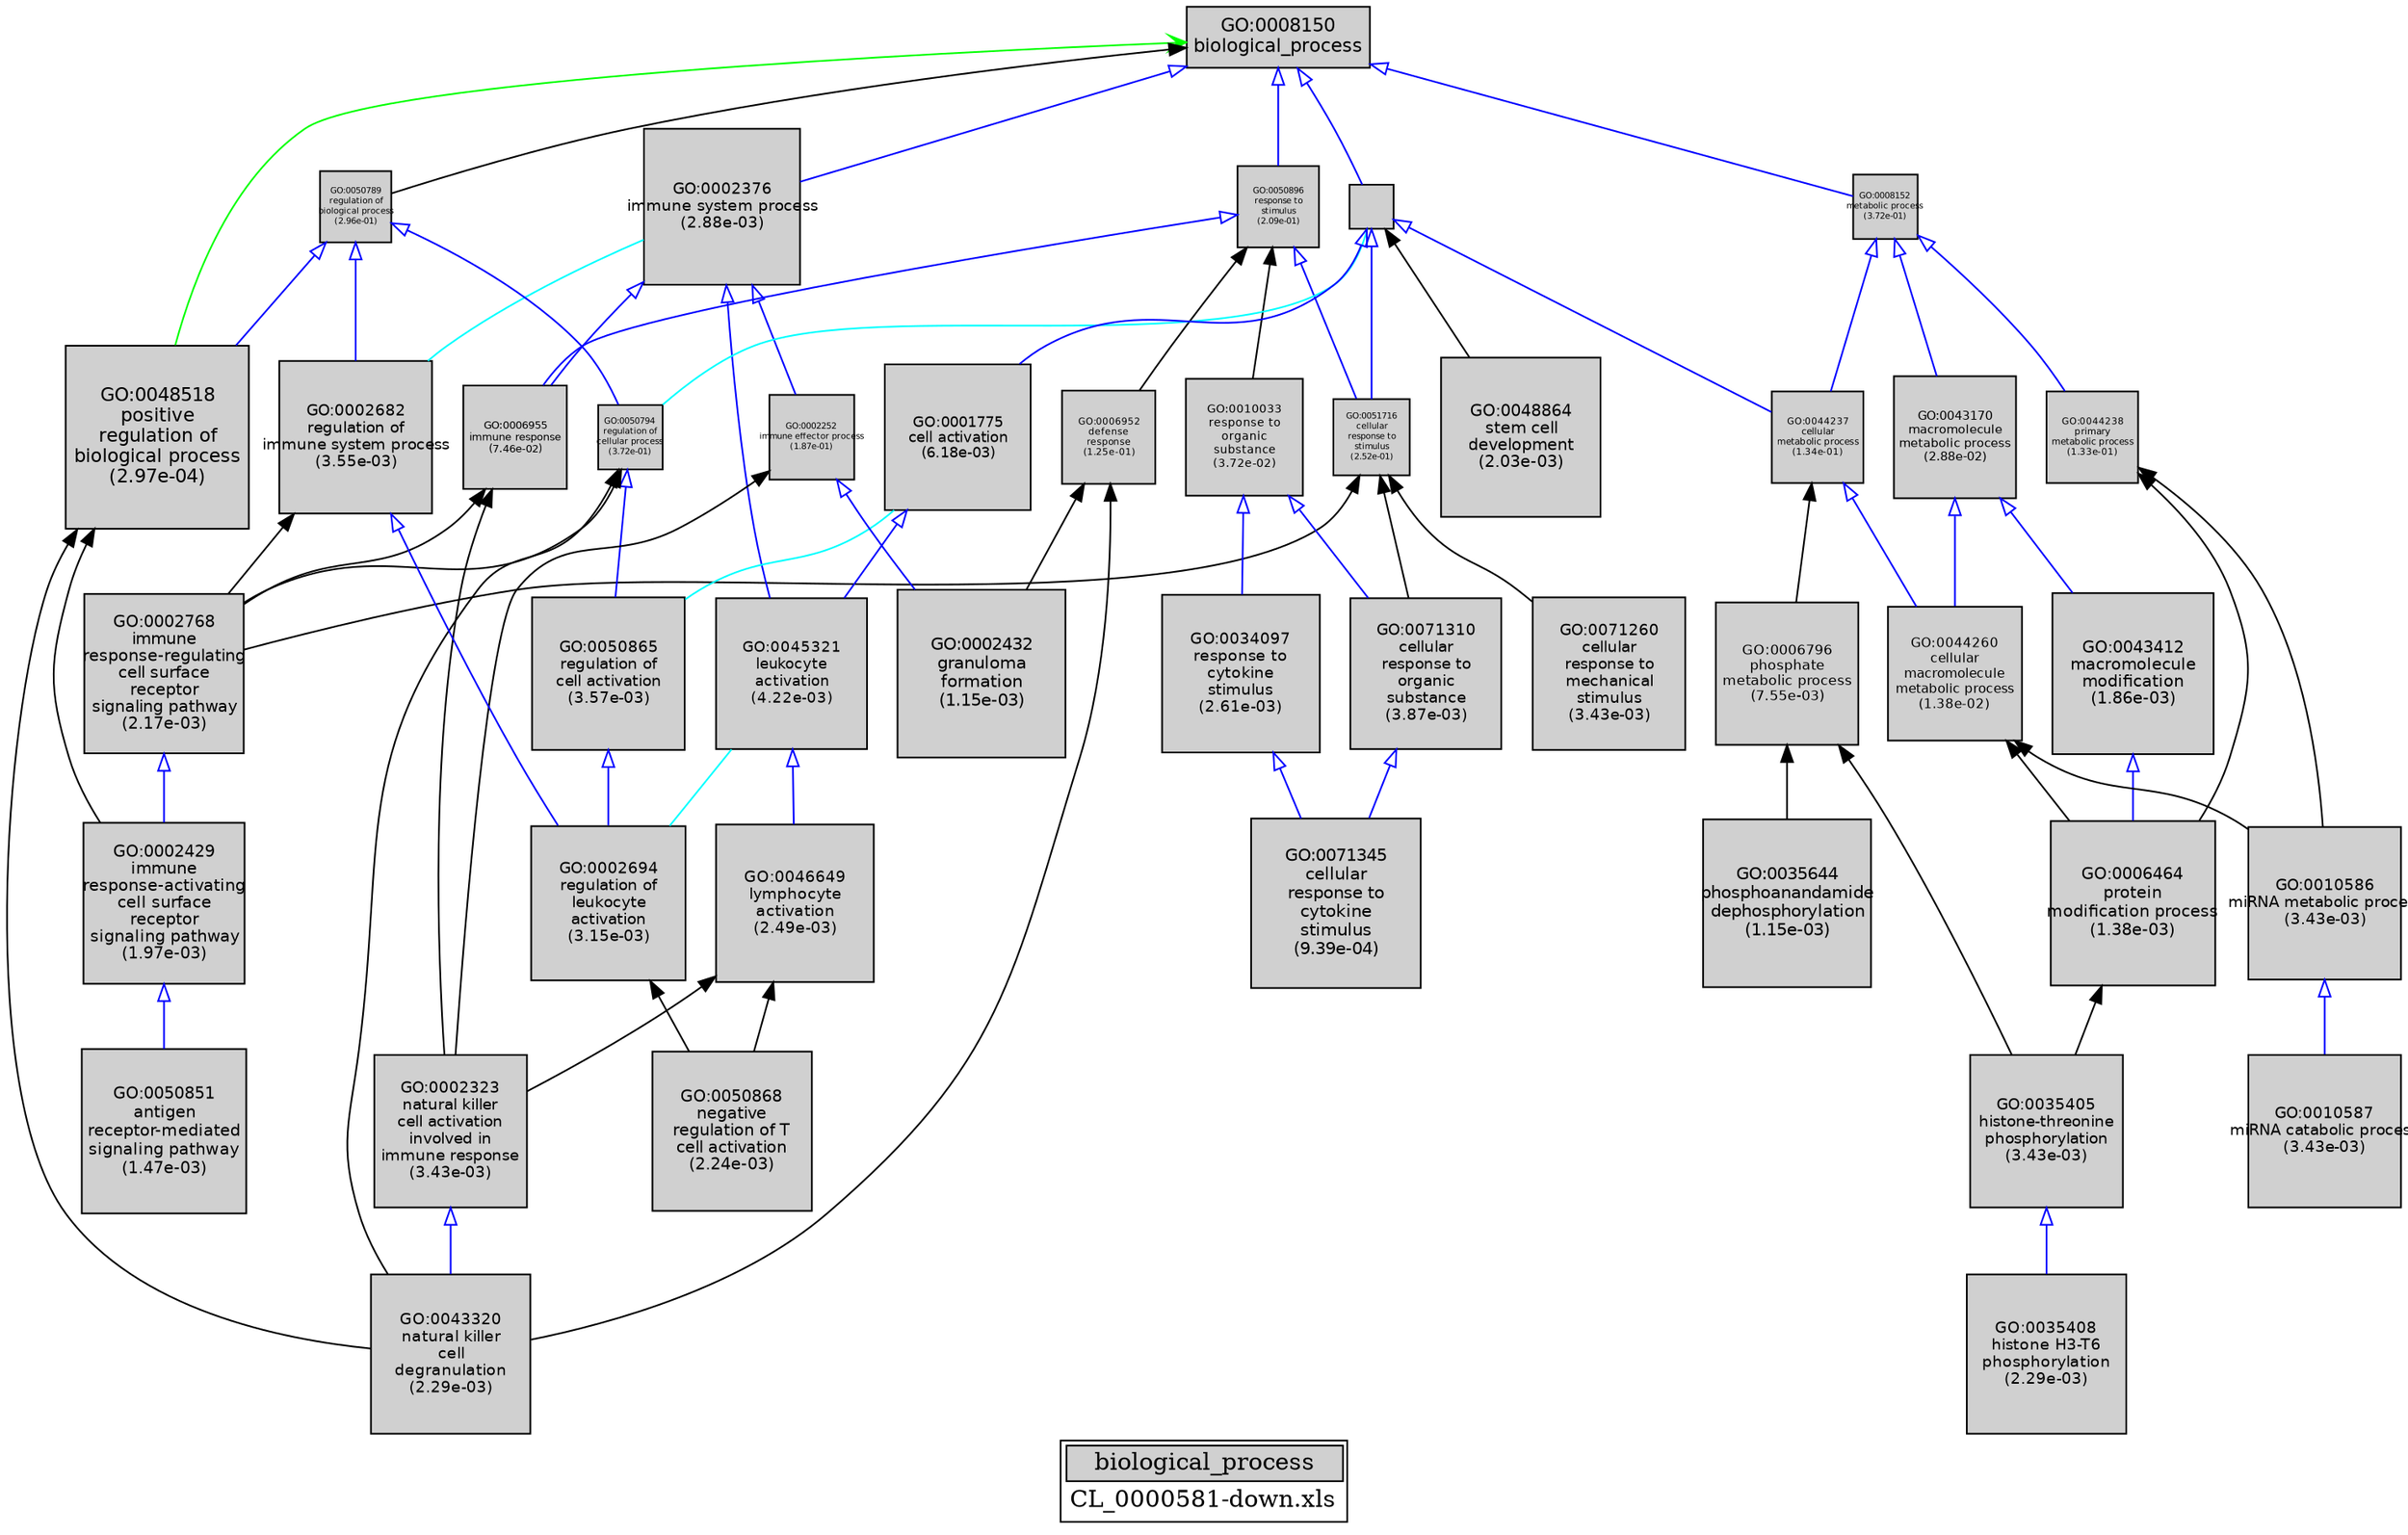 digraph "biological_process" {
graph [ bgcolor = "#FFFFFF", label = <<TABLE COLOR="black" BGCOLOR="white"><TR><TD COLSPAN="2" BGCOLOR="#D0D0D0"><FONT COLOR="black">biological_process</FONT></TD></TR><TR><TD BORDER="0">CL_0000581-down.xls</TD></TR></TABLE>> ];
node [ fontname = "Helvetica" ];

subgraph "nodes" {

node [ style = "filled", fixedsize = "true", width = 1, shape = "box", fontsize = 9, fillcolor = "#D0D0D0", fontcolor = "black", color = "black" ];

"GO:0048518" [ URL = "#GO:0048518", label = <<TABLE BORDER="0"><TR><TD>GO:0048518<BR/>positive<BR/>regulation of<BR/>biological process<BR/>(2.97e-04)</TD></TR></TABLE>>, width = 1.5, shape = "box", fontsize = 10.8, height = 1.5 ];
"GO:0002694" [ URL = "#GO:0002694", label = <<TABLE BORDER="0"><TR><TD>GO:0002694<BR/>regulation of<BR/>leukocyte<BR/>activation<BR/>(3.15e-03)</TD></TR></TABLE>>, width = 1.26446030721, shape = "box", fontsize = 9.10411421188, height = 1.26446030721 ];
"GO:0051716" [ URL = "#GO:0051716", label = <<TABLE BORDER="0"><TR><TD>GO:0051716<BR/>cellular<BR/>response to<BR/>stimulus<BR/>(2.52e-01)</TD></TR></TABLE>>, width = 0.624311310877, shape = "box", fontsize = 5.0, height = 0.624311310877 ];
"GO:0050794" [ URL = "#GO:0050794", label = <<TABLE BORDER="0"><TR><TD>GO:0050794<BR/>regulation of<BR/>cellular process<BR/>(3.72e-01)</TD></TR></TABLE>>, width = 0.531885792925, shape = "box", fontsize = 5.0, height = 0.531885792925 ];
"GO:0050865" [ URL = "#GO:0050865", label = <<TABLE BORDER="0"><TR><TD>GO:0050865<BR/>regulation of<BR/>cell activation<BR/>(3.57e-03)</TD></TR></TABLE>>, width = 1.25071592793, shape = "box", fontsize = 9.00515468111, height = 1.25071592793 ];
"GO:0002376" [ URL = "#GO:0002376", label = <<TABLE BORDER="0"><TR><TD>GO:0002376<BR/>immune system process<BR/>(2.88e-03)</TD></TR></TABLE>>, width = 1.27398003821, shape = "box", fontsize = 9.1726562751, height = 1.27398003821 ];
"GO:0046649" [ URL = "#GO:0046649", label = <<TABLE BORDER="0"><TR><TD>GO:0046649<BR/>lymphocyte<BR/>activation<BR/>(2.49e-03)</TD></TR></TABLE>>, width = 1.28980877897, shape = "box", fontsize = 9.28662320861, height = 1.28980877897 ];
"GO:0006796" [ URL = "#GO:0006796", label = <<TABLE BORDER="0"><TR><TD>GO:0006796<BR/>phosphate<BR/>metabolic process<BR/>(7.55e-03)</TD></TR></TABLE>>, width = 1.16520838239, shape = "box", fontsize = 8.38950035318, height = 1.16520838239 ];
"GO:0050896" [ URL = "#GO:0050896", label = <<TABLE BORDER="0"><TR><TD>GO:0050896<BR/>response to<BR/>stimulus<BR/>(2.09e-01)</TD></TR></TABLE>>, width = 0.664819042899, shape = "box", fontsize = 5.0, height = 0.664819042899 ];
"GO:0034097" [ URL = "#GO:0034097", label = <<TABLE BORDER="0"><TR><TD>GO:0034097<BR/>response to<BR/>cytokine<BR/>stimulus<BR/>(2.61e-03)</TD></TR></TABLE>>, width = 1.28484418707, shape = "box", fontsize = 9.25087814687, height = 1.28484418707 ];
"GO:0035405" [ URL = "#GO:0035405", label = <<TABLE BORDER="0"><TR><TD>GO:0035405<BR/>histone-threonine<BR/>phosphorylation<BR/>(3.43e-03)</TD></TR></TABLE>>, width = 1.25495564036, shape = "box", fontsize = 9.03568061057, height = 1.25495564036 ];
"GO:0002323" [ URL = "#GO:0002323", label = <<TABLE BORDER="0"><TR><TD>GO:0002323<BR/>natural killer<BR/>cell activation<BR/>involved in<BR/>immune response<BR/>(3.43e-03)</TD></TR></TABLE>>, width = 1.25495564036, shape = "box", fontsize = 9.03568061057, height = 1.25495564036 ];
"GO:0002432" [ URL = "#GO:0002432", label = <<TABLE BORDER="0"><TR><TD>GO:0002432<BR/>granuloma<BR/>formation<BR/>(1.15e-03)</TD></TR></TABLE>>, width = 1.37025819722, shape = "box", fontsize = 9.86585901998, height = 1.37025819722 ];
"GO:0006464" [ URL = "#GO:0006464", label = <<TABLE BORDER="0"><TR><TD>GO:0006464<BR/>protein<BR/>modification process<BR/>(1.38e-03)</TD></TR></TABLE>>, width = 1.35157634201, shape = "box", fontsize = 9.73134966244, height = 1.35157634201 ];
"GO:0006955" [ URL = "#GO:0006955", label = <<TABLE BORDER="0"><TR><TD>GO:0006955<BR/>immune response<BR/>(7.46e-02)</TD></TR></TABLE>>, width = 0.852066485266, shape = "box", fontsize = 6.13487869391, height = 0.852066485266 ];
"GO:0010587" [ URL = "#GO:0010587", label = <<TABLE BORDER="0"><TR><TD>GO:0010587<BR/>miRNA catabolic process<BR/>(3.43e-03)</TD></TR></TABLE>>, width = 1.25495564036, shape = "box", fontsize = 9.03568061057, height = 1.25495564036 ];
"GO:0035408" [ URL = "#GO:0035408", label = <<TABLE BORDER="0"><TR><TD>GO:0035408<BR/>histone H3-T6<BR/>phosphorylation<BR/>(2.29e-03)</TD></TR></TABLE>>, width = 1.2986878076, shape = "box", fontsize = 9.35055221475, height = 1.2986878076 ];
"GO:0043412" [ URL = "#GO:0043412", label = <<TABLE BORDER="0"><TR><TD>GO:0043412<BR/>macromolecule<BR/>modification<BR/>(1.86e-03)</TD></TR></TABLE>>, width = 1.32046290406, shape = "box", fontsize = 9.50733290925, height = 1.32046290406 ];
"GO:0009987" [ URL = "#GO:0009987", label = "", width = 0.362029828436, shape = "box", height = 0.362029828436 ];
"GO:0050789" [ URL = "#GO:0050789", label = <<TABLE BORDER="0"><TR><TD>GO:0050789<BR/>regulation of<BR/>biological process<BR/>(2.96e-01)</TD></TR></TABLE>>, width = 0.587730074174, shape = "box", fontsize = 5.0, height = 0.587730074174 ];
"GO:0035644" [ URL = "#GO:0035644", label = <<TABLE BORDER="0"><TR><TD>GO:0035644<BR/>phosphoanandamide<BR/>dephosphorylation<BR/>(1.15e-03)</TD></TR></TABLE>>, width = 1.37025819722, shape = "box", fontsize = 9.86585901998, height = 1.37025819722 ];
"GO:0043320" [ URL = "#GO:0043320", label = <<TABLE BORDER="0"><TR><TD>GO:0043320<BR/>natural killer<BR/>cell<BR/>degranulation<BR/>(2.29e-03)</TD></TR></TABLE>>, width = 1.2986878076, shape = "box", fontsize = 9.35055221475, height = 1.2986878076 ];
"GO:0006952" [ URL = "#GO:0006952", label = <<TABLE BORDER="0"><TR><TD>GO:0006952<BR/>defense<BR/>response<BR/>(1.25e-01)</TD></TR></TABLE>>, width = 0.764150208376, shape = "box", fontsize = 5.50188150031, height = 0.764150208376 ];
"GO:0001775" [ URL = "#GO:0001775", label = <<TABLE BORDER="0"><TR><TD>GO:0001775<BR/>cell activation<BR/>(6.18e-03)</TD></TR></TABLE>>, width = 1.18858292111, shape = "box", fontsize = 8.55779703201, height = 1.18858292111 ];
"GO:0043170" [ URL = "#GO:0043170", label = <<TABLE BORDER="0"><TR><TD>GO:0043170<BR/>macromolecule<BR/>metabolic process<BR/>(2.88e-02)</TD></TR></TABLE>>, width = 0.99413470172, shape = "box", fontsize = 7.15776985238, height = 0.99413470172 ];
"GO:0002252" [ URL = "#GO:0002252", label = <<TABLE BORDER="0"><TR><TD>GO:0002252<BR/>immune effector process<BR/>(1.87e-01)</TD></TR></TABLE>>, width = 0.687830585849, shape = "box", fontsize = 5.0, height = 0.687830585849 ];
"GO:0071345" [ URL = "#GO:0071345", label = <<TABLE BORDER="0"><TR><TD>GO:0071345<BR/>cellular<BR/>response to<BR/>cytokine<BR/>stimulus<BR/>(9.39e-04)</TD></TR></TABLE>>, width = 1.39011951856, shape = "box", fontsize = 10.0088605337, height = 1.39011951856 ];
"GO:0044260" [ URL = "#GO:0044260", label = <<TABLE BORDER="0"><TR><TD>GO:0044260<BR/>cellular<BR/>macromolecule<BR/>metabolic process<BR/>(1.38e-02)</TD></TR></TABLE>>, width = 1.09183060527, shape = "box", fontsize = 7.86118035794, height = 1.09183060527 ];
"GO:0002429" [ URL = "#GO:0002429", label = <<TABLE BORDER="0"><TR><TD>GO:0002429<BR/>immune<BR/>response-activating<BR/>cell surface<BR/>receptor<BR/>signaling pathway<BR/>(1.97e-03)</TD></TR></TABLE>>, width = 1.31475720859, shape = "box", fontsize = 9.46625190182, height = 1.31475720859 ];
"GO:0071310" [ URL = "#GO:0071310", label = <<TABLE BORDER="0"><TR><TD>GO:0071310<BR/>cellular<BR/>response to<BR/>organic<BR/>substance<BR/>(3.87e-03)</TD></TR></TABLE>>, width = 1.24171961096, shape = "box", fontsize = 8.94038119893, height = 1.24171961096 ];
"GO:0044237" [ URL = "#GO:0044237", label = <<TABLE BORDER="0"><TR><TD>GO:0044237<BR/>cellular<BR/>metabolic process<BR/>(1.34e-01)</TD></TR></TABLE>>, width = 0.75139305453, shape = "box", fontsize = 5.41002999262, height = 0.75139305453 ];
"GO:0071260" [ URL = "#GO:0071260", label = <<TABLE BORDER="0"><TR><TD>GO:0071260<BR/>cellular<BR/>response to<BR/>mechanical<BR/>stimulus<BR/>(3.43e-03)</TD></TR></TABLE>>, width = 1.25495564036, shape = "box", fontsize = 9.03568061057, height = 1.25495564036 ];
"GO:0050868" [ URL = "#GO:0050868", label = <<TABLE BORDER="0"><TR><TD>GO:0050868<BR/>negative<BR/>regulation of T<BR/>cell activation<BR/>(2.24e-03)</TD></TR></TABLE>>, width = 1.3008576579, shape = "box", fontsize = 9.36617513691, height = 1.3008576579 ];
"GO:0048864" [ URL = "#GO:0048864", label = <<TABLE BORDER="0"><TR><TD>GO:0048864<BR/>stem cell<BR/>development<BR/>(2.03e-03)</TD></TR></TABLE>>, width = 1.31120593923, shape = "box", fontsize = 9.44068276248, height = 1.31120593923 ];
"GO:0045321" [ URL = "#GO:0045321", label = <<TABLE BORDER="0"><TR><TD>GO:0045321<BR/>leukocyte<BR/>activation<BR/>(4.22e-03)</TD></TR></TABLE>>, width = 1.23206540822, shape = "box", fontsize = 8.8708709392, height = 1.23206540822 ];
"GO:0002768" [ URL = "#GO:0002768", label = <<TABLE BORDER="0"><TR><TD>GO:0002768<BR/>immune<BR/>response-regulating<BR/>cell surface<BR/>receptor<BR/>signaling pathway<BR/>(2.17e-03)</TD></TR></TABLE>>, width = 1.30425776716, shape = "box", fontsize = 9.39065592355, height = 1.30425776716 ];
"GO:0044238" [ URL = "#GO:0044238", label = <<TABLE BORDER="0"><TR><TD>GO:0044238<BR/>primary<BR/>metabolic process<BR/>(1.33e-01)</TD></TR></TABLE>>, width = 0.752073643047, shape = "box", fontsize = 5.41493022994, height = 0.752073643047 ];
"GO:0010033" [ URL = "#GO:0010033", label = <<TABLE BORDER="0"><TR><TD>GO:0010033<BR/>response to<BR/>organic<BR/>substance<BR/>(3.72e-02)</TD></TR></TABLE>>, width = 0.957952801535, shape = "box", fontsize = 6.89726017105, height = 0.957952801535 ];
"GO:0008150" [ URL = "#GO:0008150", label = <<TABLE BORDER="0"><TR><TD>GO:0008150<BR/>biological_process</TD></TR></TABLE>>, width = 1.5, shape = "box", fontsize = 10.8 ];
"GO:0008152" [ URL = "#GO:0008152", label = <<TABLE BORDER="0"><TR><TD>GO:0008152<BR/>metabolic process<BR/>(3.72e-01)</TD></TR></TABLE>>, width = 0.53143977281, shape = "box", fontsize = 5.0, height = 0.53143977281 ];
"GO:0010586" [ URL = "#GO:0010586", label = <<TABLE BORDER="0"><TR><TD>GO:0010586<BR/>miRNA metabolic process<BR/>(3.43e-03)</TD></TR></TABLE>>, width = 1.25495564036, shape = "box", fontsize = 9.03568061057, height = 1.25495564036 ];
"GO:0050851" [ URL = "#GO:0050851", label = <<TABLE BORDER="0"><TR><TD>GO:0050851<BR/>antigen<BR/>receptor-mediated<BR/>signaling pathway<BR/>(1.47e-03)</TD></TR></TABLE>>, width = 1.34526711599, shape = "box", fontsize = 9.68592323514, height = 1.34526711599 ];
"GO:0002682" [ URL = "#GO:0002682", label = <<TABLE BORDER="0"><TR><TD>GO:0002682<BR/>regulation of<BR/>immune system process<BR/>(3.55e-03)</TD></TR></TABLE>>, width = 1.25129037998, shape = "box", fontsize = 9.00929073588, height = 1.25129037998 ];
}
subgraph "edges" {


edge [ dir = "back", weight = 1 ];
subgraph "regulates" {


edge [ color = "cyan", arrowtail = "none" ];
subgraph "positive" {


edge [ color = "green", arrowtail = "vee" ];
"GO:0008150" -> "GO:0048518";
}
subgraph "negative" {


edge [ color = "red", arrowtail = "tee" ];
}
"GO:0001775" -> "GO:0050865";
"GO:0009987" -> "GO:0050794";
"GO:0045321" -> "GO:0002694";
"GO:0002376" -> "GO:0002682";
}
subgraph "part_of" {


edge [ color = "purple", arrowtail = "diamond", weight = 2.5 ];
}
subgraph "is_a" {


edge [ color = "blue", arrowtail = "empty", weight = 5.0 ];
"GO:0008150" -> "GO:0002376";
"GO:0050794" -> "GO:0050865";
"GO:0043412" -> "GO:0006464";
"GO:0009987" -> "GO:0001775";
"GO:0009987" -> "GO:0044237";
"GO:0008150" -> "GO:0050896";
"GO:0008150" -> "GO:0009987";
"GO:0002252" -> "GO:0002432";
"GO:0010586" -> "GO:0010587";
"GO:0050789" -> "GO:0002682";
"GO:0050789" -> "GO:0050794";
"GO:0002323" -> "GO:0043320";
"GO:0002376" -> "GO:0006955";
"GO:0050896" -> "GO:0006955";
"GO:0002376" -> "GO:0045321";
"GO:0044237" -> "GO:0044260";
"GO:0050865" -> "GO:0002694";
"GO:0010033" -> "GO:0034097";
"GO:0034097" -> "GO:0071345";
"GO:0008152" -> "GO:0044237";
"GO:0035405" -> "GO:0035408";
"GO:0043170" -> "GO:0044260";
"GO:0002376" -> "GO:0002252";
"GO:0009987" -> "GO:0051716";
"GO:0008152" -> "GO:0043170";
"GO:0002768" -> "GO:0002429";
"GO:0002429" -> "GO:0050851";
"GO:0001775" -> "GO:0045321";
"GO:0071310" -> "GO:0071345";
"GO:0008150" -> "GO:0008152";
"GO:0050789" -> "GO:0048518";
"GO:0045321" -> "GO:0046649";
"GO:0050896" -> "GO:0051716";
"GO:0008152" -> "GO:0044238";
"GO:0010033" -> "GO:0071310";
"GO:0043170" -> "GO:0043412";
"GO:0002682" -> "GO:0002694";
}
"GO:0006796" -> "GO:0035405";
"GO:0006955" -> "GO:0002323";
"GO:0051716" -> "GO:0071260";
"GO:0051716" -> "GO:0071310";
"GO:0044237" -> "GO:0006796";
"GO:0050896" -> "GO:0010033";
"GO:0048518" -> "GO:0043320";
"GO:0009987" -> "GO:0048864";
"GO:0050794" -> "GO:0002768";
"GO:0044238" -> "GO:0010586";
"GO:0006952" -> "GO:0043320";
"GO:0050794" -> "GO:0043320";
"GO:0044260" -> "GO:0006464";
"GO:0046649" -> "GO:0050868";
"GO:0051716" -> "GO:0002768";
"GO:0006955" -> "GO:0002768";
"GO:0044238" -> "GO:0006464";
"GO:0006796" -> "GO:0035644";
"GO:0050896" -> "GO:0006952";
"GO:0006464" -> "GO:0035405";
"GO:0006952" -> "GO:0002432";
"GO:0044260" -> "GO:0010586";
"GO:0048518" -> "GO:0002429";
"GO:0002252" -> "GO:0002323";
"GO:0002694" -> "GO:0050868";
"GO:0008150" -> "GO:0050789";
"GO:0002682" -> "GO:0002768";
"GO:0046649" -> "GO:0002323";
}
}
